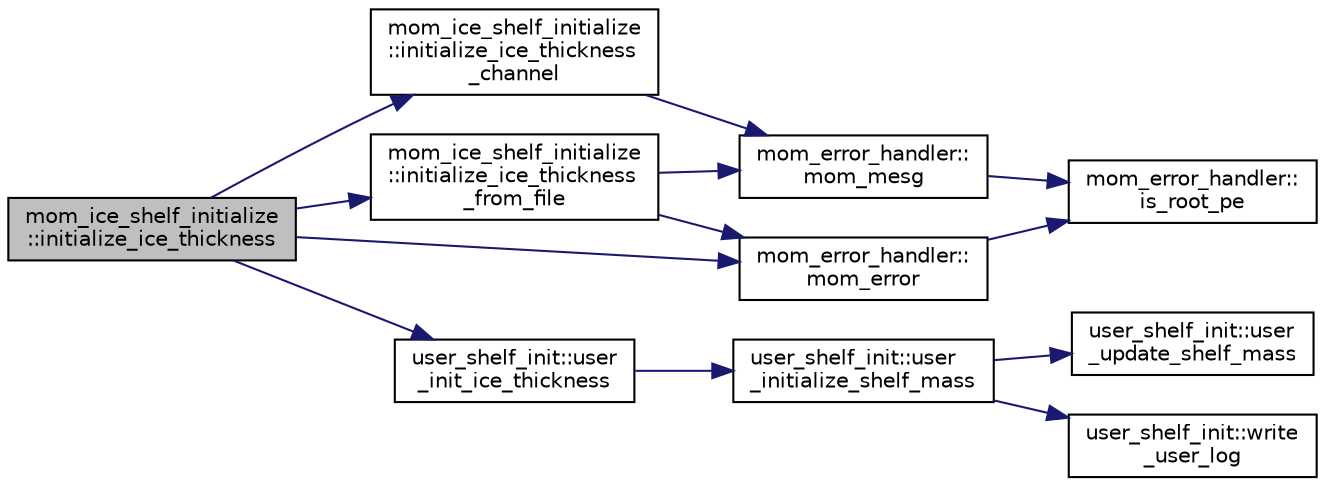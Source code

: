 digraph "mom_ice_shelf_initialize::initialize_ice_thickness"
{
 // INTERACTIVE_SVG=YES
 // LATEX_PDF_SIZE
  edge [fontname="Helvetica",fontsize="10",labelfontname="Helvetica",labelfontsize="10"];
  node [fontname="Helvetica",fontsize="10",shape=record];
  rankdir="LR";
  Node1 [label="mom_ice_shelf_initialize\l::initialize_ice_thickness",height=0.2,width=0.4,color="black", fillcolor="grey75", style="filled", fontcolor="black",tooltip="Initialize ice shelf thickness."];
  Node1 -> Node2 [color="midnightblue",fontsize="10",style="solid",fontname="Helvetica"];
  Node2 [label="mom_ice_shelf_initialize\l::initialize_ice_thickness\l_channel",height=0.2,width=0.4,color="black", fillcolor="white", style="filled",URL="$namespacemom__ice__shelf__initialize.html#a4c4079406cd67e29d511f48311dcc02d",tooltip="Initialize ice shelf thickness for a channel configuration."];
  Node2 -> Node3 [color="midnightblue",fontsize="10",style="solid",fontname="Helvetica"];
  Node3 [label="mom_error_handler::\lmom_mesg",height=0.2,width=0.4,color="black", fillcolor="white", style="filled",URL="$namespacemom__error__handler.html#a1c462df7b61f1296407b4af51dfeceab",tooltip="This provides a convenient interface for writing an informative comment."];
  Node3 -> Node4 [color="midnightblue",fontsize="10",style="solid",fontname="Helvetica"];
  Node4 [label="mom_error_handler::\lis_root_pe",height=0.2,width=0.4,color="black", fillcolor="white", style="filled",URL="$namespacemom__error__handler.html#ad5f00a53059c72fe2332d1436c80ca71",tooltip="This returns .true. if the current PE is the root PE."];
  Node1 -> Node5 [color="midnightblue",fontsize="10",style="solid",fontname="Helvetica"];
  Node5 [label="mom_ice_shelf_initialize\l::initialize_ice_thickness\l_from_file",height=0.2,width=0.4,color="black", fillcolor="white", style="filled",URL="$namespacemom__ice__shelf__initialize.html#a5020446bea2cb08a690a26e9c1a2941f",tooltip="Initialize ice shelf thickness from file."];
  Node5 -> Node6 [color="midnightblue",fontsize="10",style="solid",fontname="Helvetica"];
  Node6 [label="mom_error_handler::\lmom_error",height=0.2,width=0.4,color="black", fillcolor="white", style="filled",URL="$namespacemom__error__handler.html#a460cfb79a06c29fc249952c2a3710d67",tooltip="This provides a convenient interface for writing an mpp_error message with run-time filter based on a..."];
  Node6 -> Node4 [color="midnightblue",fontsize="10",style="solid",fontname="Helvetica"];
  Node5 -> Node3 [color="midnightblue",fontsize="10",style="solid",fontname="Helvetica"];
  Node1 -> Node6 [color="midnightblue",fontsize="10",style="solid",fontname="Helvetica"];
  Node1 -> Node7 [color="midnightblue",fontsize="10",style="solid",fontname="Helvetica"];
  Node7 [label="user_shelf_init::user\l_init_ice_thickness",height=0.2,width=0.4,color="black", fillcolor="white", style="filled",URL="$namespaceuser__shelf__init.html#a2e30414d0486dbf423978be7eea677bd",tooltip="This subroutine updates the ice shelf thickness, as specified by user-provided code."];
  Node7 -> Node8 [color="midnightblue",fontsize="10",style="solid",fontname="Helvetica"];
  Node8 [label="user_shelf_init::user\l_initialize_shelf_mass",height=0.2,width=0.4,color="black", fillcolor="white", style="filled",URL="$namespaceuser__shelf__init.html#abfa7467860df5279c0c9f95d79cb51cf",tooltip="This subroutine sets up the initial mass and area covered by the ice shelf, based on user-provided co..."];
  Node8 -> Node9 [color="midnightblue",fontsize="10",style="solid",fontname="Helvetica"];
  Node9 [label="user_shelf_init::user\l_update_shelf_mass",height=0.2,width=0.4,color="black", fillcolor="white", style="filled",URL="$namespaceuser__shelf__init.html#abd99438d24c4a57aa3fbab3b067a7c81",tooltip="This subroutine updates the ice shelf mass, as specified by user-provided code."];
  Node8 -> Node10 [color="midnightblue",fontsize="10",style="solid",fontname="Helvetica"];
  Node10 [label="user_shelf_init::write\l_user_log",height=0.2,width=0.4,color="black", fillcolor="white", style="filled",URL="$namespaceuser__shelf__init.html#a04dc4958214e8b07da385f8be785d706",tooltip="This subroutine writes out the user ice shelf code version number to the model log."];
}
